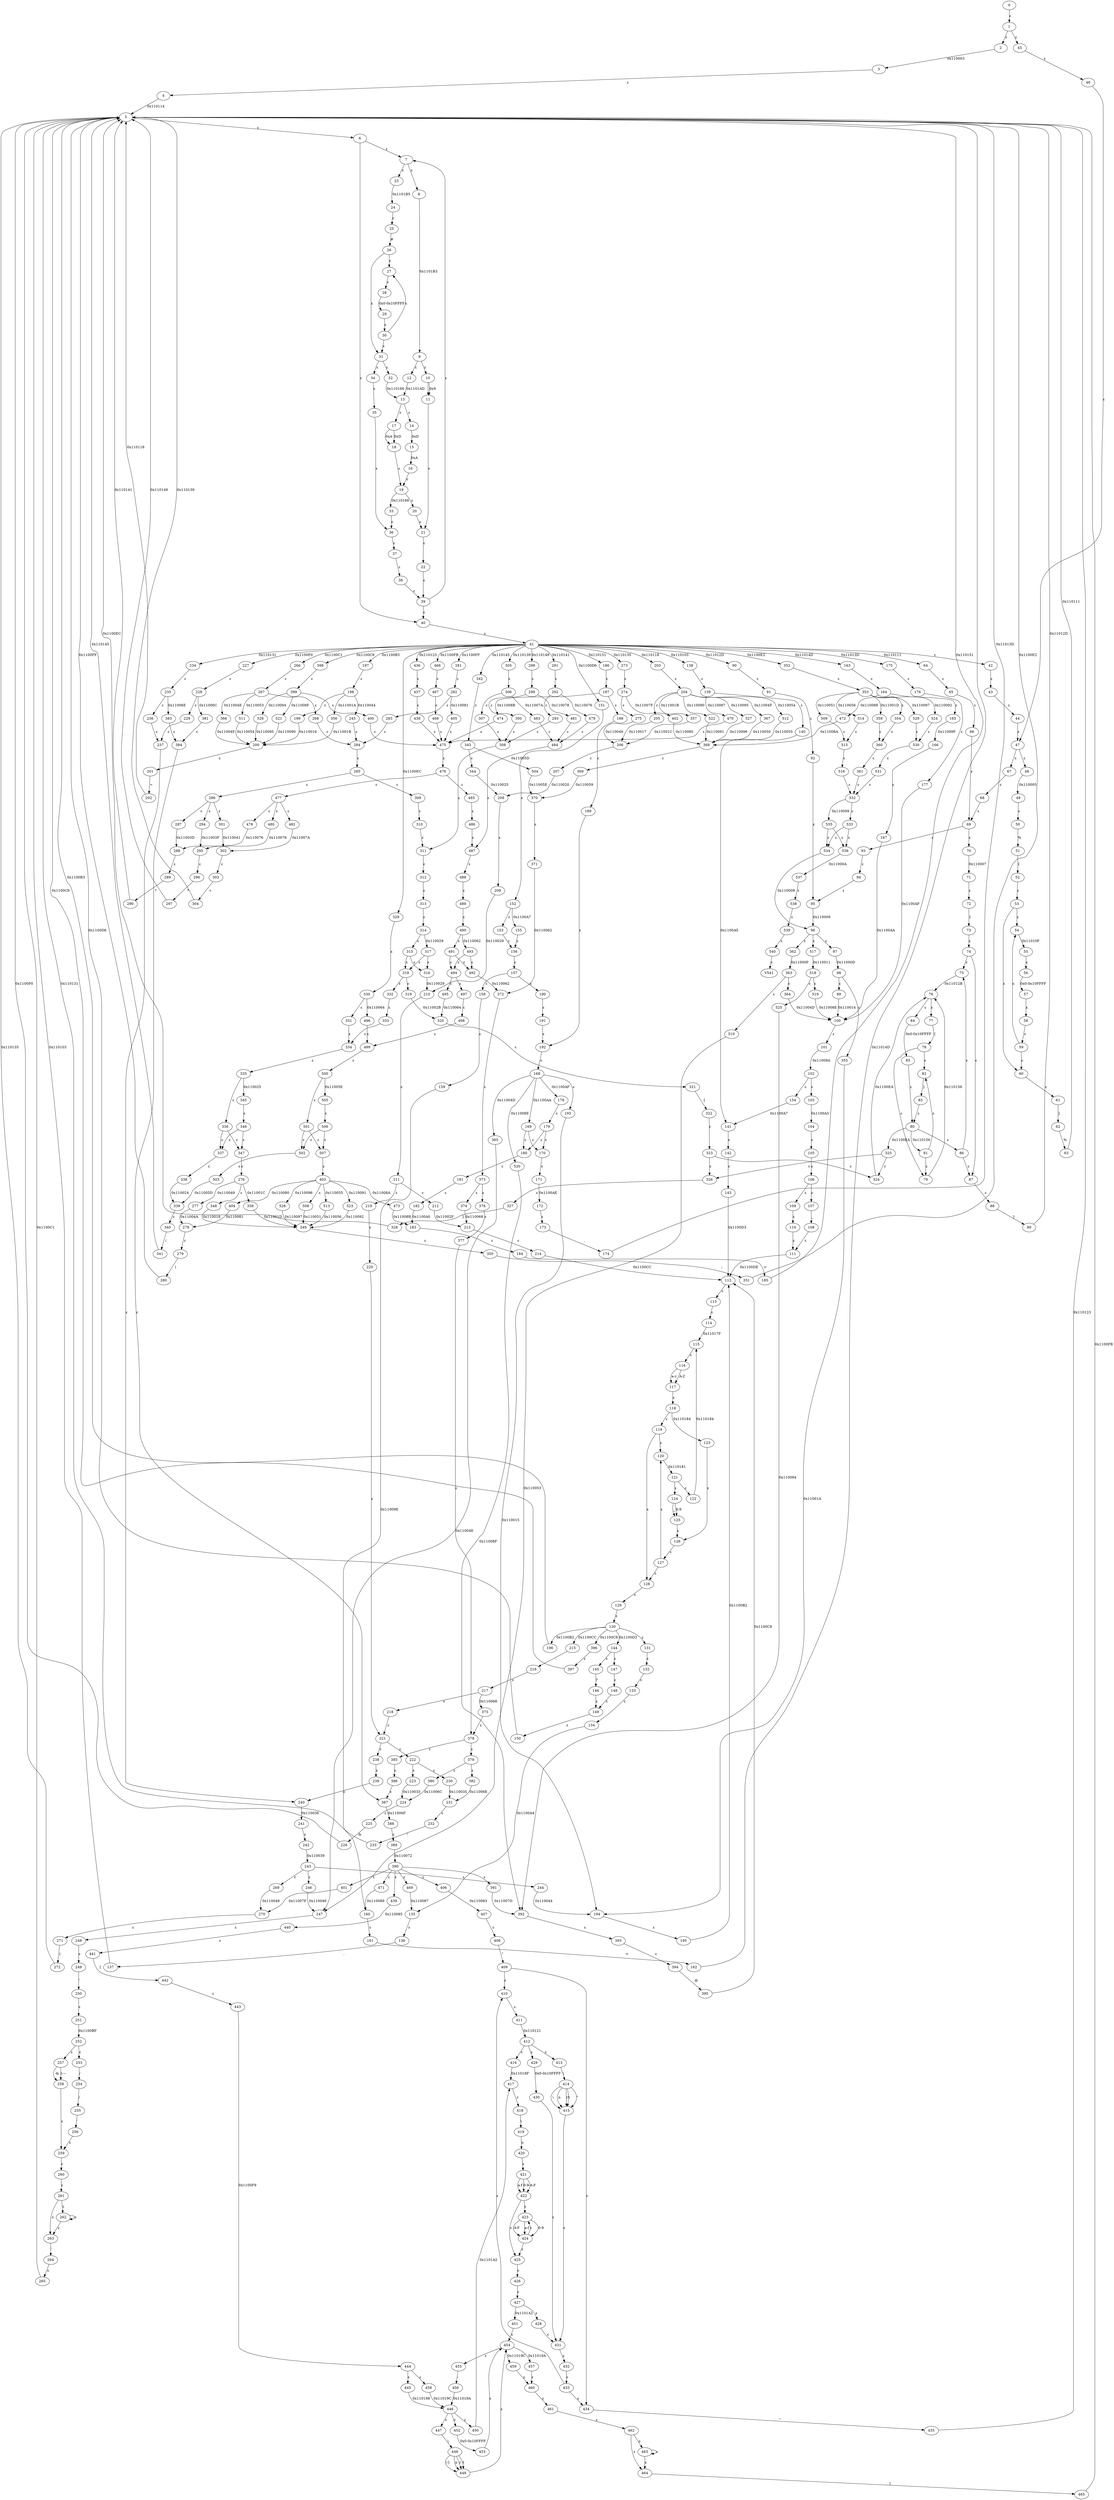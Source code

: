digraph fa {
  state0 [label="0"];
  state0 -> state1 [label="ε"];
  state1 [label="1"];
  state1 -> state2 [label="ε"];
  state2 [label="2"];
  state2 -> state3 [label="0x110003"];
  state3 [label="3"];
  state3 -> state4 [label="ε"];
  state4 [label="4"];
  state4 -> state5 [label="0x110114"];
  state5 [label="5"];
  state5 -> state6 [label="ε"];
  state6 [label="6"];
  state6 -> state7 [label="ε"];
  state7 [label="7"];
  state7 -> state8 [label="ε"];
  state8 [label="8"];
  state8 -> state9 [label="0x1101B3"];
  state9 [label="9"];
  state9 -> state10 [label="ε"];
  state10 [label="10"];
  state10 -> state11 [label="0x9"];
  state11 [label="11"];
  state11 -> state21 [label="ε"];
  state21 [label="21"];
  state21 -> state22 [label="ε"];
  state22 [label="22"];
  state22 -> state39 [label="ε"];
  state39 [label="39"];
  state39 -> state7 [label="ε"];
  state39 -> state40 [label="ε"];
  state40 [label="40"];
  state40 -> state41 [label="ε"];
  state41 [label="41"];
  state41 -> state42 [label="ε"];
  state42 [label="42"];
  state42 -> state43 [label="ε"];
  state43 [label="43"];
  state43 -> state44 [label="ε"];
  state44 [label="44"];
  state44 -> state47 [label="ε"];
  state47 [label="47"];
  state47 -> state48 [label="ε"];
  state48 [label="48"];
  state48 -> state49 [label="0x110005"];
  state49 [label="49"];
  state49 -> state50 [label="ε"];
  state50 [label="50"];
  state50 -> state51 [label="%"];
  state51 [label="51"];
  state51 -> state52 [label="{"];
  state52 [label="52"];
  state52 -> state53 [label="ε"];
  state53 [label="53"];
  state53 -> state54 [label="ε"];
  state54 [label="54"];
  state54 -> state55 [label="0x11010F"];
  state55 [label="55"];
  state55 -> state56 [label="ε"];
  state56 [label="56"];
  state56 -> state57 [label="0x0-0x10FFFF"];
  state57 [label="57"];
  state57 -> state58 [label="ε"];
  state58 [label="58"];
  state58 -> state59 [label="ε"];
  state59 [label="59"];
  state59 -> state54 [label="ε"];
  state59 -> state60 [label="ε"];
  state60 [label="60"];
  state60 -> state61 [label="ε"];
  state61 [label="61"];
  state61 -> state62 [label="}"];
  state62 [label="62"];
  state62 -> state63 [label="%"];
  state63 [label="63"];
  state63 -> state5 [label="0x110111"];
  state53 -> state60 [label="ε"];
  state47 -> state67 [label="ε"];
  state67 [label="67"];
  state67 -> state68 [label="ε"];
  state68 [label="68"];
  state68 -> state69 [label="ε"];
  state69 [label="69"];
  state69 -> state70 [label="ε"];
  state70 [label="70"];
  state70 -> state71 [label="0x110007"];
  state71 [label="71"];
  state71 -> state72 [label="ε"];
  state72 [label="72"];
  state72 -> state73 [label="{"];
  state73 [label="73"];
  state73 -> state74 [label="ε"];
  state74 [label="74"];
  state74 -> state75 [label="ε"];
  state75 [label="75"];
  state75 -> state76 [label="0x11012B"];
  state76 [label="76"];
  state76 -> state77 [label="ε"];
  state77 [label="77"];
  state77 -> state78 [label="{"];
  state78 [label="78"];
  state78 -> state79 [label="ε"];
  state79 [label="79"];
  state79 -> state76 [label="0x110156"];
  state78 -> state82 [label="ε"];
  state82 [label="82"];
  state82 -> state83 [label="}"];
  state83 [label="83"];
  state83 -> state80 [label="ε"];
  state80 [label="80"];
  state80 -> state86 [label="ε"];
  state86 [label="86"];
  state86 -> state75 [label="ε"];
  state86 -> state87 [label="ε"];
  state87 [label="87"];
  state87 -> state88 [label="ε"];
  state88 [label="88"];
  state88 -> state89 [label="}"];
  state89 [label="89"];
  state89 -> state5 [label="0x11012D"];
  state80 -> state325 [label="0x1100EA"];
  state325 [label="325"];
  state325 -> state324 [label="ε"];
  state324 [label="324"];
  state324 -> state76 [label="0x1100EA"];
  state325 -> state326 [label="ε"];
  state326 [label="326"];
  state326 -> state327 [label="ε"];
  state327 [label="327"];
  state327 -> state328 [label="}"];
  state328 [label="328"];
  state328 -> state5 [label="0x1100EC"];
  state80 -> state81 [label="0x110156"];
  state81 [label="81"];
  state81 -> state79 [label="ε"];
  state81 -> state82 [label="ε"];
  state76 -> state84 [label="ε"];
  state84 [label="84"];
  state84 -> state85 [label="0x0-0x10FFFF"];
  state85 [label="85"];
  state85 -> state80 [label="ε"];
  state74 -> state87 [label="ε"];
  state69 -> state93 [label="ε"];
  state93 [label="93"];
  state93 -> state94 [label="ε"];
  state94 [label="94"];
  state94 -> state95 [label="ε"];
  state95 [label="95"];
  state95 -> state96 [label="0x110009"];
  state96 [label="96"];
  state96 -> state97 [label="ε"];
  state97 [label="97"];
  state97 -> state98 [label="0x11000D"];
  state98 [label="98"];
  state98 -> state99 [label="ε"];
  state99 [label="99"];
  state99 -> state100 [label="0x110014"];
  state100 [label="100"];
  state100 -> state101 [label="ε"];
  state101 [label="101"];
  state101 -> state102 [label="0x11009A"];
  state102 [label="102"];
  state102 -> state103 [label="ε"];
  state103 [label="103"];
  state103 -> state104 [label="0x1100A3"];
  state104 [label="104"];
  state104 -> state105 [label="ε"];
  state105 [label="105"];
  state105 -> state106 [label="ε"];
  state106 [label="106"];
  state106 -> state107 [label="ε"];
  state107 [label="107"];
  state107 -> state108 [label="_"];
  state108 [label="108"];
  state108 -> state111 [label="ε"];
  state111 [label="111"];
  state111 -> state112 [label="0x1100DE"];
  state112 [label="112"];
  state112 -> state113 [label="ε"];
  state113 [label="113"];
  state113 -> state114 [label="ε"];
  state114 [label="114"];
  state114 -> state115 [label="0x11017F"];
  state115 [label="115"];
  state115 -> state116 [label="ε"];
  state116 [label="116"];
  state116 -> state117 [label="A-Z"];
  state117 [label="117"];
  state117 -> state118 [label="ε"];
  state118 [label="118"];
  state118 -> state119 [label="ε"];
  state119 [label="119"];
  state119 -> state120 [label="ε"];
  state120 [label="120"];
  state120 -> state121 [label="0x110181"];
  state121 [label="121"];
  state121 -> state122 [label="ε"];
  state122 [label="122"];
  state122 -> state115 [label="0x110184"];
  state121 -> state124 [label="ε"];
  state124 [label="124"];
  state124 -> state125 [label="0-9"];
  state125 [label="125"];
  state125 -> state126 [label="ε"];
  state126 [label="126"];
  state126 -> state127 [label="ε"];
  state127 [label="127"];
  state127 -> state120 [label="ε"];
  state127 -> state128 [label="ε"];
  state128 [label="128"];
  state128 -> state129 [label="ε"];
  state129 [label="129"];
  state129 -> state130 [label="ε"];
  state130 [label="130"];
  state130 -> state131 [label="ε"];
  state131 [label="131"];
  state131 -> state132 [label="ε"];
  state132 [label="132"];
  state132 -> state133 [label="ε"];
  state133 [label="133"];
  state133 -> state134 [label="ε"];
  state134 [label="134"];
  state134 -> state135 [label="0x1100A4"];
  state135 [label="135"];
  state135 -> state136 [label="ε"];
  state136 [label="136"];
  state136 -> state137 [label="."];
  state137 [label="137"];
  state137 -> state5 [label="0x110103"];
  state130 -> state196 [label="0x1100B2"];
  state196 [label="196"];
  state196 -> state5 [label="0x1100B3"];
  state130 -> state396 [label="0x1100C8"];
  state396 [label="396"];
  state396 -> state397 [label="ε"];
  state397 [label="397"];
  state397 -> state5 [label="0x1100C9"];
  state130 -> state215 [label="0x1100CC"];
  state215 [label="215"];
  state215 -> state216 [label=":"];
  state216 [label="216"];
  state216 -> state217 [label="ε"];
  state217 [label="217"];
  state217 -> state218 [label="ε"];
  state218 [label="218"];
  state218 -> state221 [label="ε"];
  state221 [label="221"];
  state221 -> state222 [label="ε"];
  state222 [label="222"];
  state222 -> state223 [label="ε"];
  state223 [label="223"];
  state223 -> state224 [label="0x110033"];
  state224 [label="224"];
  state224 -> state225 [label="ε"];
  state225 [label="225"];
  state225 -> state226 [label="&"];
  state226 [label="226"];
  state226 -> state5 [label="0x1100F0"];
  state222 -> state230 [label="ε"];
  state230 [label="230"];
  state230 -> state231 [label="0x110035"];
  state231 [label="231"];
  state231 -> state232 [label="ε"];
  state232 [label="232"];
  state232 -> state233 [label="!"];
  state233 [label="233"];
  state233 -> state5 [label="0x110131"];
  state221 -> state238 [label="ε"];
  state238 [label="238"];
  state238 -> state239 [label="ε"];
  state239 [label="239"];
  state239 -> state240 [label="ε"];
  state240 [label="240"];
  state240 -> state241 [label="0x110036"];
  state241 [label="241"];
  state241 -> state242 [label="ε"];
  state242 [label="242"];
  state242 -> state243 [label="0x110039"];
  state243 [label="243"];
  state243 -> state244 [label="ε"];
  state244 [label="244"];
  state244 -> state194 [label="0x110044"];
  state194 [label="194"];
  state194 -> state195 [label="ε"];
  state195 [label="195"];
  state195 -> state112 [label="0x1100B2"];
  state243 -> state246 [label="ε"];
  state246 [label="246"];
  state246 -> state247 [label="0x110046"];
  state247 [label="247"];
  state247 -> state248 [label="ε"];
  state248 [label="248"];
  state248 -> state249 [label="ε"];
  state249 [label="249"];
  state249 -> state250 [label="'"];
  state250 [label="250"];
  state250 -> state251 [label="ε"];
  state251 [label="251"];
  state251 -> state252 [label="0x1100BF"];
  state252 [label="252"];
  state252 -> state253 [label="ε"];
  state253 [label="253"];
  state253 -> state254 [label="/"];
  state254 [label="254"];
  state254 -> state255 [label="/"];
  state255 [label="255"];
  state255 -> state256 [label="'"];
  state256 [label="256"];
  state256 -> state259 [label="ε"];
  state259 [label="259"];
  state259 -> state260 [label="ε"];
  state260 [label="260"];
  state260 -> state261 [label="ε"];
  state261 [label="261"];
  state261 -> state262 [label="ε"];
  state262 [label="262"];
  state262 -> state262 [label="ε"];
  state262 -> state263 [label="ε"];
  state263 [label="263"];
  state263 -> state264 [label="'"];
  state264 [label="264"];
  state264 -> state265 [label="ε"];
  state265 [label="265"];
  state265 -> state5 [label="0x1100C1"];
  state261 -> state263 [label="ε"];
  state252 -> state257 [label="ε"];
  state257 [label="257"];
  state257 -> state258 [label=" -&"];
  state258 [label="258"];
  state258 -> state259 [label="ε"];
  state257 -> state258 [label="(-~"];
  state243 -> state269 [label="ε"];
  state269 [label="269"];
  state269 -> state270 [label="0x110048"];
  state270 [label="270"];
  state270 -> state271 [label="ε"];
  state271 [label="271"];
  state271 -> state272 [label="("];
  state272 [label="272"];
  state272 -> state5 [label="0x110135"];
  state217 -> state375 [label="0x110068"];
  state375 [label="375"];
  state375 -> state378 [label="ε"];
  state378 [label="378"];
  state378 -> state379 [label="ε"];
  state379 [label="379"];
  state379 -> state380 [label="ε"];
  state380 [label="380"];
  state380 -> state224 [label="0x11006C"];
  state379 -> state382 [label="ε"];
  state382 [label="382"];
  state382 -> state231 [label="0x11006E"];
  state378 -> state385 [label="ε"];
  state385 [label="385"];
  state385 -> state386 [label="ε"];
  state386 [label="386"];
  state386 -> state387 [label="ε"];
  state387 [label="387"];
  state387 -> state388 [label="0x11006F"];
  state388 [label="388"];
  state388 -> state389 [label="ε"];
  state389 [label="389"];
  state389 -> state390 [label="0x110072"];
  state390 [label="390"];
  state390 -> state391 [label="ε"];
  state391 [label="391"];
  state391 -> state392 [label="0x11007D"];
  state392 [label="392"];
  state392 -> state393 [label="ε"];
  state393 [label="393"];
  state393 -> state394 [label="ε"];
  state394 [label="394"];
  state394 -> state395 [label="@"];
  state395 [label="395"];
  state395 -> state112 [label="0x1100C8"];
  state390 -> state401 [label="ε"];
  state401 [label="401"];
  state401 -> state270 [label="0x11007F"];
  state390 -> state406 [label="ε"];
  state406 [label="406"];
  state406 -> state407 [label="0x110083"];
  state407 [label="407"];
  state407 -> state408 [label="ε"];
  state408 [label="408"];
  state408 -> state409 [label="\""];
  state409 [label="409"];
  state409 -> state410 [label="ε"];
  state410 [label="410"];
  state410 -> state411 [label="ε"];
  state411 [label="411"];
  state411 -> state412 [label="0x110121"];
  state412 [label="412"];
  state412 -> state413 [label="ε"];
  state413 [label="413"];
  state413 -> state414 [label="\\"];
  state414 [label="414"];
  state414 -> state415 [label="\""];
  state415 [label="415"];
  state415 -> state431 [label="ε"];
  state431 [label="431"];
  state431 -> state432 [label="ε"];
  state432 [label="432"];
  state432 -> state433 [label="ε"];
  state433 [label="433"];
  state433 -> state410 [label="ε"];
  state433 -> state434 [label="ε"];
  state434 [label="434"];
  state434 -> state435 [label="\""];
  state435 [label="435"];
  state435 -> state5 [label="0x110123"];
  state414 -> state415 [label="\\"];
  state414 -> state415 [label="n"];
  state414 -> state415 [label="r"];
  state414 -> state415 [label="t"];
  state412 -> state416 [label="ε"];
  state416 [label="416"];
  state416 -> state417 [label="0x11018F"];
  state417 [label="417"];
  state417 -> state418 [label="ε"];
  state418 [label="418"];
  state418 -> state419 [label="\\"];
  state419 [label="419"];
  state419 -> state420 [label="u"];
  state420 [label="420"];
  state420 -> state421 [label="ε"];
  state421 [label="421"];
  state421 -> state422 [label="0-9"];
  state422 [label="422"];
  state422 -> state423 [label="ε"];
  state423 [label="423"];
  state423 -> state424 [label="0-9"];
  state424 [label="424"];
  state424 -> state423 [label="ε"];
  state424 -> state425 [label="ε"];
  state425 [label="425"];
  state425 -> state426 [label="ε"];
  state426 [label="426"];
  state426 -> state427 [label="ε"];
  state427 [label="427"];
  state427 -> state428 [label="ε"];
  state428 [label="428"];
  state428 -> state431 [label="ε"];
  state427 -> state451 [label="0x1101A2"];
  state451 [label="451"];
  state451 -> state454 [label="ε"];
  state454 [label="454"];
  state454 -> state455 [label="ε"];
  state455 [label="455"];
  state455 -> state456 [label="-"];
  state456 [label="456"];
  state456 -> state446 [label="0x11019A"];
  state446 [label="446"];
  state446 -> state447 [label="ε"];
  state447 [label="447"];
  state447 -> state448 [label="\\"];
  state448 [label="448"];
  state448 -> state449 [label="\\-]"];
  state449 [label="449"];
  state449 -> state454 [label="ε"];
  state448 -> state449 [label="n"];
  state448 -> state449 [label="r"];
  state448 -> state449 [label="t"];
  state446 -> state450 [label="ε"];
  state450 [label="450"];
  state450 -> state417 [label="0x1101A2"];
  state446 -> state452 [label="ε"];
  state452 [label="452"];
  state452 -> state453 [label="0x0-0x10FFFF"];
  state453 [label="453"];
  state453 -> state454 [label="ε"];
  state454 -> state457 [label="0x11019A"];
  state457 [label="457"];
  state457 -> state460 [label="ε"];
  state460 [label="460"];
  state460 -> state461 [label="ε"];
  state461 [label="461"];
  state461 -> state462 [label="ε"];
  state462 [label="462"];
  state462 -> state463 [label="ε"];
  state463 [label="463"];
  state463 -> state463 [label="ε"];
  state463 -> state464 [label="ε"];
  state464 [label="464"];
  state464 -> state465 [label="]"];
  state465 [label="465"];
  state465 -> state5 [label="0x1100FB"];
  state462 -> state464 [label="ε"];
  state454 -> state459 [label="0x11019C"];
  state459 [label="459"];
  state459 -> state460 [label="ε"];
  state423 -> state424 [label="A-F"];
  state423 -> state424 [label="a-f"];
  state422 -> state425 [label="ε"];
  state421 -> state422 [label="A-F"];
  state421 -> state422 [label="a-f"];
  state412 -> state429 [label="ε"];
  state429 [label="429"];
  state429 -> state430 [label="0x0-0x10FFFF"];
  state430 [label="430"];
  state430 -> state431 [label="ε"];
  state409 -> state434 [label="ε"];
  state390 -> state439 [label="ε"];
  state439 [label="439"];
  state439 -> state440 [label="0x110085"];
  state440 [label="440"];
  state440 -> state441 [label="ε"];
  state441 [label="441"];
  state441 -> state442 [label="["];
  state442 [label="442"];
  state442 -> state443 [label="ε"];
  state443 [label="443"];
  state443 -> state444 [label="0x1100F9"];
  state444 [label="444"];
  state444 -> state445 [label="ε"];
  state445 [label="445"];
  state445 -> state446 [label="0x110198"];
  state444 -> state458 [label="ε"];
  state458 [label="458"];
  state458 -> state446 [label="0x11019C"];
  state390 -> state469 [label="ε"];
  state469 [label="469"];
  state469 -> state135 [label="0x110087"];
  state390 -> state471 [label="ε"];
  state471 [label="471"];
  state471 -> state160 [label="0x110089"];
  state160 [label="160"];
  state160 -> state161 [label="ε"];
  state161 [label="161"];
  state161 -> state162 [label="<"];
  state162 [label="162"];
  state162 -> state5 [label="0x11014D"];
  state130 -> state144 [label="0x1100D3"];
  state144 [label="144"];
  state144 -> state145 [label="ε"];
  state145 [label="145"];
  state145 -> state146 [label="?"];
  state146 [label="146"];
  state146 -> state149 [label="ε"];
  state149 [label="149"];
  state149 -> state150 [label="ε"];
  state150 [label="150"];
  state150 -> state5 [label="0x1100D6"];
  state144 -> state147 [label="ε"];
  state147 [label="147"];
  state147 -> state148 [label="ε"];
  state148 [label="148"];
  state148 -> state149 [label="ε"];
  state124 -> state125 [label="_"];
  state119 -> state128 [label="ε"];
  state118 -> state123 [label="0x110184"];
  state123 [label="123"];
  state123 -> state126 [label="ε"];
  state116 -> state117 [label="a-z"];
  state106 -> state109 [label="ε"];
  state109 [label="109"];
  state109 -> state110 [label="ε"];
  state110 [label="110"];
  state110 -> state111 [label="ε"];
  state102 -> state154 [label="ε"];
  state154 [label="154"];
  state154 -> state141 [label="0x1100A7"];
  state141 [label="141"];
  state141 -> state142 [label="ε"];
  state142 [label="142"];
  state142 -> state143 [label="ε"];
  state143 [label="143"];
  state143 -> state112 [label="0x1100D3"];
  state98 -> state355 [label="ε"];
  state355 [label="355"];
  state355 -> state194 [label="0x11001A"];
  state96 -> state362 [label="ε"];
  state362 [label="362"];
  state362 -> state363 [label="0x11000F"];
  state363 [label="363"];
  state363 -> state364 [label="ε"];
  state364 [label="364"];
  state364 -> state100 [label="0x11004D"];
  state363 -> state510 [label="ε"];
  state510 [label="510"];
  state510 -> state247 [label="0x110053"];
  state96 -> state517 [label="ε"];
  state517 [label="517"];
  state517 -> state518 [label="0x110011"];
  state518 [label="518"];
  state518 -> state519 [label="ε"];
  state519 [label="519"];
  state519 -> state100 [label="0x11008E"];
  state518 -> state525 [label="ε"];
  state525 [label="525"];
  state525 -> state392 [label="0x110094"];
  state41 -> state197 [label="0x1100B3"];
  state197 [label="197"];
  state197 -> state198 [label="ε"];
  state198 [label="198"];
  state198 -> state199 [label="ε"];
  state199 [label="199"];
  state199 -> state200 [label="0x110016"];
  state200 [label="200"];
  state200 -> state201 [label="ε"];
  state201 [label="201"];
  state201 -> state202 [label="="];
  state202 [label="202"];
  state202 -> state5 [label="0x110118"];
  state198 -> state356 [label="0x11001A"];
  state356 [label="356"];
  state356 -> state200 [label="0x11001B"];
  state198 -> state245 [label="0x110044"];
  state245 [label="245"];
  state245 -> state284 [label="ε"];
  state284 [label="284"];
  state284 -> state285 [label="ε"];
  state285 [label="285"];
  state285 -> state286 [label="ε"];
  state286 [label="286"];
  state286 -> state287 [label="ε"];
  state287 [label="287"];
  state287 -> state288 [label="0x11003D"];
  state288 [label="288"];
  state288 -> state289 [label="ε"];
  state289 [label="289"];
  state289 -> state290 [label="?"];
  state290 [label="290"];
  state290 -> state5 [label="0x110141"];
  state286 -> state294 [label="ε"];
  state294 [label="294"];
  state294 -> state295 [label="0x11003F"];
  state295 [label="295"];
  state295 -> state296 [label="ε"];
  state296 [label="296"];
  state296 -> state297 [label="*"];
  state297 [label="297"];
  state297 -> state5 [label="0x110149"];
  state286 -> state301 [label="ε"];
  state301 [label="301"];
  state301 -> state302 [label="0x110041"];
  state302 [label="302"];
  state302 -> state303 [label="ε"];
  state303 [label="303"];
  state303 -> state304 [label="+"];
  state304 [label="304"];
  state304 -> state5 [label="0x110139"];
  state285 -> state309 [label="ε"];
  state309 [label="309"];
  state309 -> state310 [label="ε"];
  state310 [label="310"];
  state310 -> state311 [label="ε"];
  state311 [label="311"];
  state311 -> state312 [label="ε"];
  state312 [label="312"];
  state312 -> state313 [label="ε"];
  state313 [label="313"];
  state313 -> state314 [label="ε"];
  state314 [label="314"];
  state314 -> state315 [label="ε"];
  state315 [label="315"];
  state315 -> state316 [label="ε"];
  state316 [label="316"];
  state316 -> state210 [label="0x110029"];
  state210 [label="210"];
  state210 -> state211 [label="ε"];
  state211 [label="211"];
  state211 -> state212 [label="ε"];
  state212 [label="212"];
  state212 -> state213 [label="0x11002F"];
  state213 [label="213"];
  state213 -> state214 [label="ε"];
  state214 [label="214"];
  state214 -> state112 [label="0x1100CC"];
  state211 -> state219 [label="ε"];
  state219 [label="219"];
  state219 -> state220 [label="ε"];
  state220 [label="220"];
  state220 -> state221 [label="ε"];
  state315 -> state318 [label="ε"];
  state318 [label="318"];
  state318 -> state319 [label="ε"];
  state319 [label="319"];
  state319 -> state320 [label="0x11002B"];
  state320 [label="320"];
  state320 -> state321 [label="ε"];
  state321 [label="321"];
  state321 -> state322 [label="{"];
  state322 [label="322"];
  state322 -> state323 [label="ε"];
  state323 [label="323"];
  state323 -> state324 [label="ε"];
  state323 -> state326 [label="ε"];
  state318 -> state332 [label="ε"];
  state332 [label="332"];
  state332 -> state333 [label="ε"];
  state333 [label="333"];
  state333 -> state334 [label="ε"];
  state334 [label="334"];
  state334 -> state335 [label="ε"];
  state335 [label="335"];
  state335 -> state336 [label="ε"];
  state336 [label="336"];
  state336 -> state337 [label="ε"];
  state337 [label="337"];
  state337 -> state338 [label="ε"];
  state338 [label="338"];
  state338 -> state339 [label="0x110024"];
  state339 [label="339"];
  state339 -> state340 [label="ε"];
  state340 [label="340"];
  state340 -> state341 [label="/"];
  state341 [label="341"];
  state341 -> state5 [label="0x110145"];
  state336 -> state347 [label="ε"];
  state347 [label="347"];
  state347 -> state276 [label="ε"];
  state276 [label="276"];
  state276 -> state348 [label="ε"];
  state348 [label="348"];
  state348 -> state349 [label="0x110018"];
  state349 [label="349"];
  state349 -> state350 [label="ε"];
  state350 [label="350"];
  state350 -> state351 [label=";"];
  state351 [label="351"];
  state351 -> state5 [label="0x1100E2"];
  state276 -> state358 [label="0x11001C"];
  state358 [label="358"];
  state358 -> state349 [label="0x11001D"];
  state276 -> state277 [label="0x110049"];
  state277 [label="277"];
  state277 -> state278 [label="0x11004A"];
  state278 [label="278"];
  state278 -> state279 [label="ε"];
  state279 [label="279"];
  state279 -> state280 [label=")"];
  state280 [label="280"];
  state280 -> state5 [label="0x1100FF"];
  state335 -> state345 [label="0x110025"];
  state345 [label="345"];
  state345 -> state346 [label="ε"];
  state346 [label="346"];
  state346 -> state337 [label="ε"];
  state346 -> state347 [label="ε"];
  state314 -> state317 [label="0x110029"];
  state317 [label="317"];
  state317 -> state316 [label="ε"];
  state317 -> state318 [label="ε"];
  state41 -> state266 [label="0x1100C1"];
  state266 [label="266"];
  state266 -> state267 [label="ε"];
  state267 [label="267"];
  state267 -> state268 [label="ε"];
  state268 [label="268"];
  state268 -> state284 [label="ε"];
  state267 -> state366 [label="0x11004E"];
  state366 [label="366"];
  state366 -> state200 [label="0x11004F"];
  state267 -> state511 [label="0x110053"];
  state511 [label="511"];
  state511 -> state200 [label="0x110054"];
  state41 -> state398 [label="0x1100C9"];
  state398 [label="398"];
  state398 -> state399 [label="ε"];
  state399 [label="399"];
  state399 -> state400 [label="ε"];
  state400 [label="400"];
  state400 -> state475 [label="ε"];
  state475 [label="475"];
  state475 -> state476 [label="ε"];
  state476 [label="476"];
  state476 -> state477 [label="ε"];
  state477 [label="477"];
  state477 -> state478 [label="ε"];
  state478 [label="478"];
  state478 -> state288 [label="0x110076"];
  state477 -> state480 [label="ε"];
  state480 [label="480"];
  state480 -> state295 [label="0x110078"];
  state477 -> state482 [label="ε"];
  state482 [label="482"];
  state482 -> state302 [label="0x11007A"];
  state476 -> state485 [label="ε"];
  state485 [label="485"];
  state485 -> state486 [label="ε"];
  state486 [label="486"];
  state486 -> state487 [label="ε"];
  state487 [label="487"];
  state487 -> state488 [label="ε"];
  state488 [label="488"];
  state488 -> state489 [label="ε"];
  state489 [label="489"];
  state489 -> state490 [label="ε"];
  state490 [label="490"];
  state490 -> state491 [label="ε"];
  state491 [label="491"];
  state491 -> state492 [label="ε"];
  state492 [label="492"];
  state492 -> state372 [label="0x110062"];
  state372 [label="372"];
  state372 -> state373 [label="ε"];
  state373 [label="373"];
  state373 -> state374 [label="ε"];
  state374 [label="374"];
  state374 -> state213 [label="0x110068"];
  state373 -> state376 [label="ε"];
  state376 [label="376"];
  state376 -> state377 [label="ε"];
  state377 [label="377"];
  state377 -> state378 [label="ε"];
  state491 -> state494 [label="ε"];
  state494 [label="494"];
  state494 -> state495 [label="ε"];
  state495 [label="495"];
  state495 -> state320 [label="0x110064"];
  state494 -> state497 [label="ε"];
  state497 [label="497"];
  state497 -> state498 [label="ε"];
  state498 [label="498"];
  state498 -> state499 [label="ε"];
  state499 [label="499"];
  state499 -> state500 [label="ε"];
  state500 [label="500"];
  state500 -> state501 [label="ε"];
  state501 [label="501"];
  state501 -> state502 [label="ε"];
  state502 [label="502"];
  state502 -> state503 [label="ε"];
  state503 [label="503"];
  state503 -> state339 [label="0x11005D"];
  state501 -> state507 [label="ε"];
  state507 [label="507"];
  state507 -> state403 [label="ε"];
  state403 [label="403"];
  state403 -> state508 [label="ε"];
  state508 [label="508"];
  state508 -> state349 [label="0x110051"];
  state403 -> state513 [label="0x110055"];
  state513 [label="513"];
  state513 -> state349 [label="0x110056"];
  state403 -> state404 [label="0x110080"];
  state404 [label="404"];
  state404 -> state278 [label="0x110081"];
  state403 -> state473 [label="0x11008A"];
  state473 [label="473"];
  state473 -> state183 [label="0x11008B"];
  state183 [label="183"];
  state183 -> state184 [label="ε"];
  state184 [label="184"];
  state184 -> state185 [label=">"];
  state185 [label="185"];
  state185 -> state5 [label="0x110151"];
  state403 -> state523 [label="0x110091"];
  state523 [label="523"];
  state523 -> state349 [label="0x110092"];
  state403 -> state528 [label="0x110096"];
  state528 [label="528"];
  state528 -> state349 [label="0x110097"];
  state500 -> state505 [label="0x11005E"];
  state505 [label="505"];
  state505 -> state506 [label="ε"];
  state506 [label="506"];
  state506 -> state502 [label="ε"];
  state506 -> state507 [label="ε"];
  state490 -> state493 [label="0x110062"];
  state493 [label="493"];
  state493 -> state492 [label="ε"];
  state493 -> state494 [label="ε"];
  state399 -> state521 [label="0x11008F"];
  state521 [label="521"];
  state521 -> state200 [label="0x110090"];
  state399 -> state526 [label="0x110094"];
  state526 [label="526"];
  state526 -> state200 [label="0x110095"];
  state41 -> state151 [label="0x1100D6"];
  state151 [label="151"];
  state151 -> state152 [label="ε"];
  state152 [label="152"];
  state152 -> state153 [label="ε"];
  state153 [label="153"];
  state153 -> state156 [label="ε"];
  state156 [label="156"];
  state156 -> state157 [label="ε"];
  state157 [label="157"];
  state157 -> state158 [label="ε"];
  state158 [label="158"];
  state158 -> state159 [label="ε"];
  state159 [label="159"];
  state159 -> state160 [label="0x11009E"];
  state157 -> state190 [label="ε"];
  state190 [label="190"];
  state190 -> state191 [label="ε"];
  state191 [label="191"];
  state191 -> state192 [label="ε"];
  state192 [label="192"];
  state192 -> state168 [label="ε"];
  state168 [label="168"];
  state168 -> state193 [label="ε"];
  state193 [label="193"];
  state193 -> state194 [label="0x110015"];
  state168 -> state365 [label="0x11004D"];
  state365 [label="365"];
  state365 -> state247 [label="0x11004E"];
  state168 -> state520 [label="0x11008E"];
  state520 [label="520"];
  state520 -> state392 [label="0x11008F"];
  state168 -> state169 [label="0x1100AA"];
  state169 [label="169"];
  state169 -> state170 [label="ε"];
  state170 [label="170"];
  state170 -> state171 [label="ε"];
  state171 [label="171"];
  state171 -> state172 [label="0x1100AE"];
  state172 [label="172"];
  state172 -> state173 [label="ε"];
  state173 [label="173"];
  state173 -> state174 [label=","];
  state174 [label="174"];
  state174 -> state5 [label="0x11013D"];
  state169 -> state180 [label="ε"];
  state180 [label="180"];
  state180 -> state181 [label="ε"];
  state181 [label="181"];
  state181 -> state182 [label="ε"];
  state182 [label="182"];
  state182 -> state183 [label="0x1100A0"];
  state168 -> state178 [label="0x1100AF"];
  state178 [label="178"];
  state178 -> state179 [label="ε"];
  state179 [label="179"];
  state179 -> state170 [label="ε"];
  state179 -> state180 [label="ε"];
  state152 -> state155 [label="0x1100A7"];
  state155 [label="155"];
  state155 -> state156 [label="ε"];
  state41 -> state352 [label="0x1100E2"];
  state352 [label="352"];
  state352 -> state353 [label="ε"];
  state353 [label="353"];
  state353 -> state354 [label="ε"];
  state354 [label="354"];
  state354 -> state360 [label="ε"];
  state360 [label="360"];
  state360 -> state361 [label="ε"];
  state361 [label="361"];
  state361 -> state532 [label="ε"];
  state532 [label="532"];
  state532 -> state533 [label="ε"];
  state533 [label="533"];
  state533 -> state534 [label="ε"];
  state534 [label="534"];
  state534 -> state96 [label="0x110009"];
  state533 -> state536 [label="ε"];
  state536 [label="536"];
  state536 -> state537 [label="0x11000A"];
  state537 [label="537"];
  state537 -> state538 [label="ε"];
  state538 [label="538"];
  state538 -> state539 [label="ε"];
  state539 [label="539"];
  state539 -> state540 [label="ε"];
  state540 [label="540"];
  state540 -> state541 [label="ε"];
  state541 [label="V541"];
  state532 -> state535 [label="0x110009"];
  state535 [label="535"];
  state535 -> state534 [label="ε"];
  state535 -> state536 [label="ε"];
  state353 -> state359 [label="0x11001D"];
  state359 [label="359"];
  state359 -> state360 [label="ε"];
  state353 -> state509 [label="0x110051"];
  state509 [label="509"];
  state509 -> state515 [label="ε"];
  state515 [label="515"];
  state515 -> state516 [label="ε"];
  state516 [label="516"];
  state516 -> state532 [label="ε"];
  state353 -> state514 [label="0x110056"];
  state514 [label="514"];
  state514 -> state515 [label="ε"];
  state353 -> state524 [label="0x110092"];
  state524 [label="524"];
  state524 -> state530 [label="ε"];
  state530 [label="530"];
  state530 -> state531 [label="ε"];
  state531 [label="531"];
  state531 -> state532 [label="ε"];
  state353 -> state529 [label="0x110097"];
  state529 [label="529"];
  state529 -> state530 [label="ε"];
  state41 -> state329 [label="0x1100EC"];
  state329 [label="329"];
  state329 -> state330 [label="ε"];
  state330 [label="330"];
  state330 -> state331 [label="ε"];
  state331 [label="331"];
  state331 -> state334 [label="ε"];
  state330 -> state496 [label="0x110064"];
  state496 [label="496"];
  state496 -> state499 [label="ε"];
  state41 -> state227 [label="0x1100F0"];
  state227 [label="227"];
  state227 -> state228 [label="ε"];
  state228 [label="228"];
  state228 -> state229 [label="ε"];
  state229 [label="229"];
  state229 -> state237 [label="ε"];
  state237 [label="237"];
  state237 -> state240 [label="ε"];
  state228 -> state381 [label="0x11006C"];
  state381 [label="381"];
  state381 -> state384 [label="ε"];
  state384 [label="384"];
  state384 -> state387 [label="ε"];
  state41 -> state466 [label="0x1100FB"];
  state466 [label="466"];
  state466 -> state467 [label="ε"];
  state467 [label="467"];
  state467 -> state468 [label="ε"];
  state468 [label="468"];
  state468 -> state475 [label="ε"];
  state41 -> state281 [label="0x1100FF"];
  state281 [label="281"];
  state281 -> state282 [label="ε"];
  state282 [label="282"];
  state282 -> state283 [label="ε"];
  state283 [label="283"];
  state283 -> state284 [label="ε"];
  state282 -> state405 [label="0x110081"];
  state405 [label="405"];
  state405 -> state475 [label="ε"];
  state41 -> state138 [label="0x110103"];
  state138 [label="138"];
  state138 -> state139 [label="ε"];
  state139 [label="139"];
  state139 -> state140 [label="ε"];
  state140 [label="140"];
  state140 -> state141 [label="0x1100A5"];
  state139 -> state470 [label="0x110087"];
  state470 [label="470"];
  state470 -> state475 [label="ε"];
  state41 -> state64 [label="0x110111"];
  state64 [label="64"];
  state64 -> state65 [label="ε"];
  state65 [label="65"];
  state65 -> state66 [label="ε"];
  state66 [label="66"];
  state66 -> state69 [label="ε"];
  state41 -> state203 [label="0x110118"];
  state203 [label="203"];
  state203 -> state204 [label="ε"];
  state204 [label="204"];
  state204 -> state205 [label="ε"];
  state205 [label="205"];
  state205 -> state206 [label="0x110017"];
  state206 [label="206"];
  state206 -> state207 [label="ε"];
  state207 [label="207"];
  state207 -> state208 [label="0x110020"];
  state208 [label="208"];
  state208 -> state209 [label="ε"];
  state209 [label="209"];
  state209 -> state210 [label="0x110029"];
  state204 -> state357 [label="0x11001B"];
  state357 [label="357"];
  state357 -> state206 [label="0x11001C"];
  state204 -> state367 [label="0x11004F"];
  state367 [label="367"];
  state367 -> state368 [label="0x110050"];
  state368 [label="368"];
  state368 -> state369 [label="ε"];
  state369 [label="369"];
  state369 -> state370 [label="0x110059"];
  state370 [label="370"];
  state370 -> state371 [label="ε"];
  state371 [label="371"];
  state371 -> state372 [label="0x110062"];
  state204 -> state512 [label="0x110054"];
  state512 [label="512"];
  state512 -> state368 [label="0x110055"];
  state204 -> state522 [label="0x110090"];
  state522 [label="522"];
  state522 -> state368 [label="0x110091"];
  state204 -> state527 [label="0x110095"];
  state527 [label="527"];
  state527 -> state368 [label="0x110096"];
  state41 -> state436 [label="0x110123"];
  state436 [label="436"];
  state436 -> state437 [label="ε"];
  state437 [label="437"];
  state437 -> state438 [label="ε"];
  state438 [label="438"];
  state438 -> state475 [label="ε"];
  state41 -> state90 [label="0x11012D"];
  state90 [label="90"];
  state90 -> state91 [label="ε"];
  state91 [label="91"];
  state91 -> state92 [label="ε"];
  state92 [label="92"];
  state92 -> state95 [label="ε"];
  state41 -> state234 [label="0x110131"];
  state234 [label="234"];
  state234 -> state235 [label="ε"];
  state235 [label="235"];
  state235 -> state236 [label="ε"];
  state236 [label="236"];
  state236 -> state237 [label="ε"];
  state235 -> state383 [label="0x11006E"];
  state383 [label="383"];
  state383 -> state384 [label="ε"];
  state41 -> state273 [label="0x110135"];
  state273 [label="273"];
  state273 -> state274 [label="ε"];
  state274 [label="274"];
  state274 -> state275 [label="ε"];
  state275 [label="275"];
  state275 -> state206 [label="0x110049"];
  state274 -> state402 [label="0x11007F"];
  state402 [label="402"];
  state402 -> state368 [label="0x110080"];
  state41 -> state305 [label="0x110139"];
  state305 [label="305"];
  state305 -> state306 [label="ε"];
  state306 [label="306"];
  state306 -> state307 [label="ε"];
  state307 [label="307"];
  state307 -> state308 [label="ε"];
  state308 [label="308"];
  state308 -> state311 [label="ε"];
  state306 -> state483 [label="0x11007A"];
  state483 [label="483"];
  state483 -> state484 [label="ε"];
  state484 [label="484"];
  state484 -> state487 [label="ε"];
  state41 -> state175 [label="0x11013D"];
  state175 [label="175"];
  state175 -> state176 [label="ε"];
  state176 [label="176"];
  state176 -> state177 [label="ε"];
  state177 [label="177"];
  state177 -> state100 [label="0x1100AF"];
  state41 -> state291 [label="0x110141"];
  state291 [label="291"];
  state291 -> state292 [label="ε"];
  state292 [label="292"];
  state292 -> state293 [label="ε"];
  state293 [label="293"];
  state293 -> state308 [label="ε"];
  state292 -> state479 [label="0x110076"];
  state479 [label="479"];
  state479 -> state484 [label="ε"];
  state41 -> state342 [label="0x110145"];
  state342 [label="342"];
  state342 -> state343 [label="ε"];
  state343 [label="343"];
  state343 -> state344 [label="ε"];
  state344 [label="344"];
  state344 -> state208 [label="0x110025"];
  state343 -> state504 [label="0x11005D"];
  state504 [label="504"];
  state504 -> state370 [label="0x11005E"];
  state41 -> state298 [label="0x110149"];
  state298 [label="298"];
  state298 -> state299 [label="ε"];
  state299 [label="299"];
  state299 -> state300 [label="ε"];
  state300 [label="300"];
  state300 -> state308 [label="ε"];
  state299 -> state481 [label="0x110078"];
  state481 [label="481"];
  state481 -> state484 [label="ε"];
  state41 -> state163 [label="0x11014D"];
  state163 [label="163"];
  state163 -> state164 [label="ε"];
  state164 [label="164"];
  state164 -> state165 [label="ε"];
  state165 [label="165"];
  state165 -> state166 [label="0x11009F"];
  state166 [label="166"];
  state166 -> state167 [label="ε"];
  state167 [label="167"];
  state167 -> state100 [label="0x1100AA"];
  state164 -> state472 [label="0x110089"];
  state472 [label="472"];
  state472 -> state368 [label="0x11008A"];
  state41 -> state186 [label="0x110151"];
  state186 [label="186"];
  state186 -> state187 [label="ε"];
  state187 [label="187"];
  state187 -> state188 [label="ε"];
  state188 [label="188"];
  state188 -> state189 [label="ε"];
  state189 [label="189"];
  state189 -> state192 [label="ε"];
  state187 -> state474 [label="0x11008B"];
  state474 [label="474"];
  state474 -> state475 [label="ε"];
  state10 -> state11 [label=" "];
  state9 -> state12 [label="ε"];
  state12 [label="12"];
  state12 -> state13 [label="0x1101AD"];
  state13 [label="13"];
  state13 -> state14 [label="ε"];
  state14 [label="14"];
  state14 -> state15 [label="0xD"];
  state15 [label="15"];
  state15 -> state16 [label="0xA"];
  state16 [label="16"];
  state16 -> state19 [label="ε"];
  state19 [label="19"];
  state19 -> state20 [label="ε"];
  state20 [label="20"];
  state20 -> state21 [label="ε"];
  state19 -> state33 [label="0x110166"];
  state33 [label="33"];
  state33 -> state36 [label="ε"];
  state36 [label="36"];
  state36 -> state37 [label="ε"];
  state37 [label="37"];
  state37 -> state38 [label="ε"];
  state38 [label="38"];
  state38 -> state39 [label="ε"];
  state13 -> state17 [label="ε"];
  state17 [label="17"];
  state17 -> state18 [label="0xA"];
  state18 [label="18"];
  state18 -> state19 [label="ε"];
  state17 -> state18 [label="0xD"];
  state7 -> state23 [label="ε"];
  state23 [label="23"];
  state23 -> state24 [label="0x1101B5"];
  state24 [label="24"];
  state24 -> state25 [label="ε"];
  state25 [label="25"];
  state25 -> state26 [label="#"];
  state26 [label="26"];
  state26 -> state27 [label="ε"];
  state27 [label="27"];
  state27 -> state28 [label="ε"];
  state28 [label="28"];
  state28 -> state29 [label="0x0-0x10FFFF"];
  state29 [label="29"];
  state29 -> state30 [label="ε"];
  state30 [label="30"];
  state30 -> state27 [label="ε"];
  state30 -> state31 [label="ε"];
  state31 [label="31"];
  state31 -> state32 [label="ε"];
  state32 [label="32"];
  state32 -> state13 [label="0x110166"];
  state31 -> state34 [label="ε"];
  state34 [label="34"];
  state34 -> state35 [label="ε"];
  state35 [label="35"];
  state35 -> state36 [label="ε"];
  state26 -> state31 [label="ε"];
  state6 -> state40 [label="ε"];
  state1 -> state45 [label="ε"];
  state45 [label="45"];
  state45 -> state46 [label="ε"];
  state46 [label="46"];
  state46 -> state47 [label="ε"];
}
